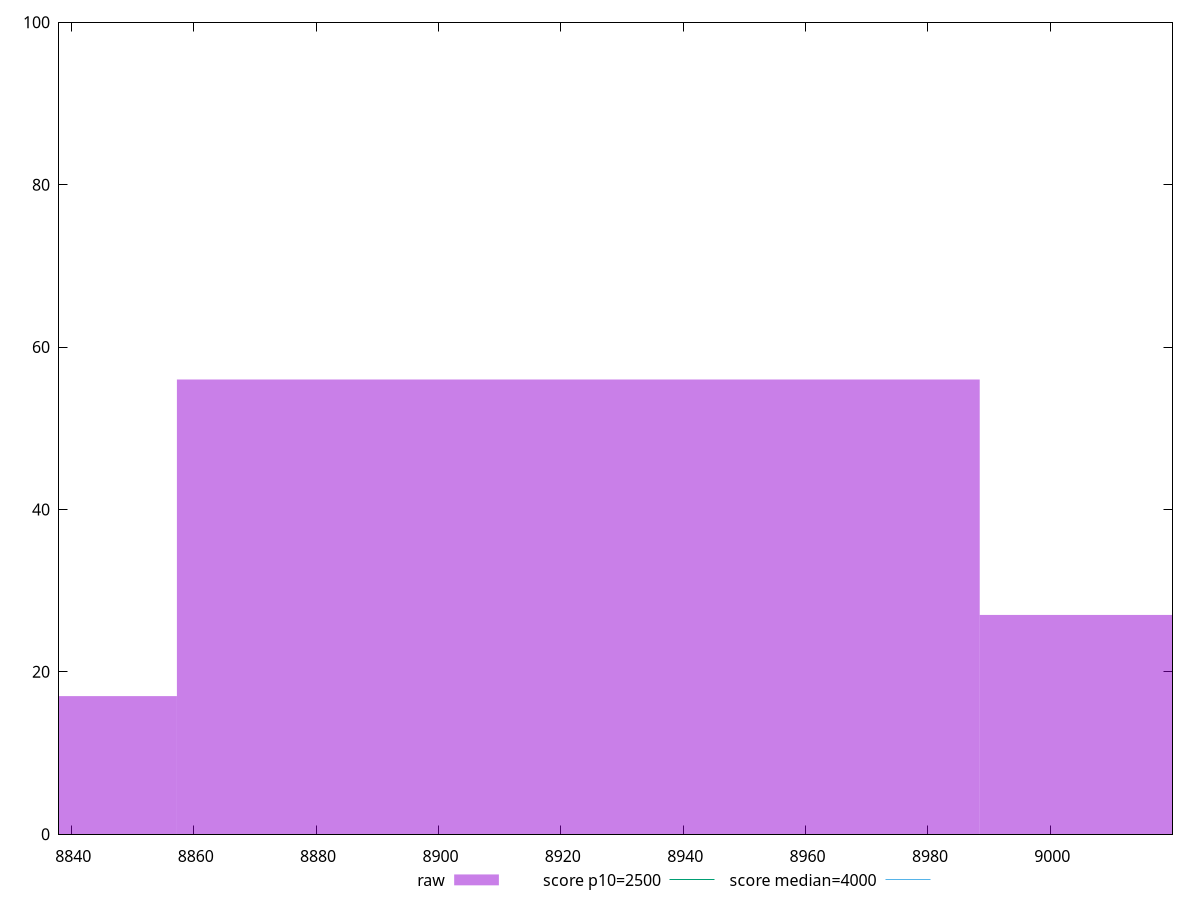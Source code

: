 reset

$raw <<EOF
8922.859034715211 56
9054.077549931611 27
8791.640519498811 17
EOF

set key outside below
set boxwidth 131.21851521640016
set xrange [8837.979899999998:9019.975449999998]
set yrange [0:100]
set style fill transparent solid 0.5 noborder

set parametric
set terminal svg size 640, 490 enhanced background rgb 'white'
set output "report_00007_2020-12-11T15:55:29.892Z/largest-contentful-paint/samples/pages+cached+noexternal+nosvg/raw/histogram.svg"

plot $raw title "raw" with boxes, \
     2500,t title "score p10=2500", \
     4000,t title "score median=4000"

reset
